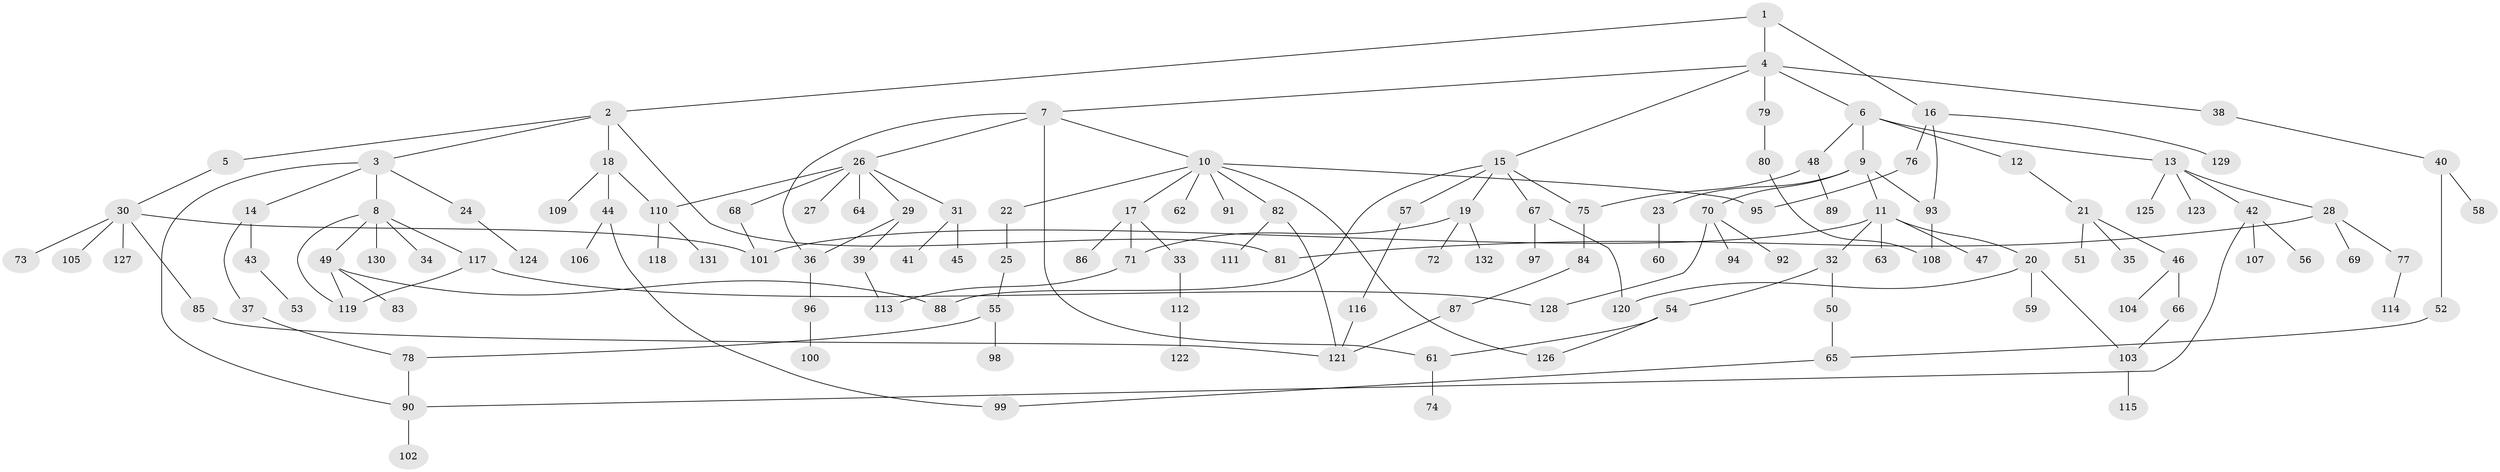 // coarse degree distribution, {3: 0.20212765957446807, 5: 0.06382978723404255, 6: 0.031914893617021274, 2: 0.23404255319148937, 9: 0.010638297872340425, 8: 0.02127659574468085, 7: 0.02127659574468085, 1: 0.3829787234042553, 4: 0.031914893617021274}
// Generated by graph-tools (version 1.1) at 2025/51/02/27/25 19:51:36]
// undirected, 132 vertices, 158 edges
graph export_dot {
graph [start="1"]
  node [color=gray90,style=filled];
  1;
  2;
  3;
  4;
  5;
  6;
  7;
  8;
  9;
  10;
  11;
  12;
  13;
  14;
  15;
  16;
  17;
  18;
  19;
  20;
  21;
  22;
  23;
  24;
  25;
  26;
  27;
  28;
  29;
  30;
  31;
  32;
  33;
  34;
  35;
  36;
  37;
  38;
  39;
  40;
  41;
  42;
  43;
  44;
  45;
  46;
  47;
  48;
  49;
  50;
  51;
  52;
  53;
  54;
  55;
  56;
  57;
  58;
  59;
  60;
  61;
  62;
  63;
  64;
  65;
  66;
  67;
  68;
  69;
  70;
  71;
  72;
  73;
  74;
  75;
  76;
  77;
  78;
  79;
  80;
  81;
  82;
  83;
  84;
  85;
  86;
  87;
  88;
  89;
  90;
  91;
  92;
  93;
  94;
  95;
  96;
  97;
  98;
  99;
  100;
  101;
  102;
  103;
  104;
  105;
  106;
  107;
  108;
  109;
  110;
  111;
  112;
  113;
  114;
  115;
  116;
  117;
  118;
  119;
  120;
  121;
  122;
  123;
  124;
  125;
  126;
  127;
  128;
  129;
  130;
  131;
  132;
  1 -- 2;
  1 -- 4;
  1 -- 16;
  2 -- 3;
  2 -- 5;
  2 -- 18;
  2 -- 81;
  3 -- 8;
  3 -- 14;
  3 -- 24;
  3 -- 90;
  4 -- 6;
  4 -- 7;
  4 -- 15;
  4 -- 38;
  4 -- 79;
  5 -- 30;
  6 -- 9;
  6 -- 12;
  6 -- 13;
  6 -- 48;
  7 -- 10;
  7 -- 26;
  7 -- 36;
  7 -- 61;
  8 -- 34;
  8 -- 49;
  8 -- 117;
  8 -- 130;
  8 -- 119;
  9 -- 11;
  9 -- 23;
  9 -- 70;
  9 -- 93;
  10 -- 17;
  10 -- 22;
  10 -- 62;
  10 -- 82;
  10 -- 91;
  10 -- 95;
  10 -- 126;
  11 -- 20;
  11 -- 32;
  11 -- 47;
  11 -- 63;
  11 -- 101;
  12 -- 21;
  13 -- 28;
  13 -- 42;
  13 -- 123;
  13 -- 125;
  14 -- 37;
  14 -- 43;
  15 -- 19;
  15 -- 57;
  15 -- 67;
  15 -- 88;
  15 -- 75;
  16 -- 76;
  16 -- 93;
  16 -- 129;
  17 -- 33;
  17 -- 71;
  17 -- 86;
  18 -- 44;
  18 -- 109;
  18 -- 110;
  19 -- 72;
  19 -- 132;
  19 -- 71;
  20 -- 59;
  20 -- 103;
  20 -- 120;
  21 -- 35;
  21 -- 46;
  21 -- 51;
  22 -- 25;
  23 -- 60;
  24 -- 124;
  25 -- 55;
  26 -- 27;
  26 -- 29;
  26 -- 31;
  26 -- 64;
  26 -- 68;
  26 -- 110;
  28 -- 69;
  28 -- 77;
  28 -- 81;
  29 -- 36;
  29 -- 39;
  30 -- 73;
  30 -- 85;
  30 -- 101;
  30 -- 105;
  30 -- 127;
  31 -- 41;
  31 -- 45;
  32 -- 50;
  32 -- 54;
  33 -- 112;
  36 -- 96;
  37 -- 78;
  38 -- 40;
  39 -- 113;
  40 -- 52;
  40 -- 58;
  42 -- 56;
  42 -- 107;
  42 -- 90;
  43 -- 53;
  44 -- 106;
  44 -- 99;
  46 -- 66;
  46 -- 104;
  48 -- 75;
  48 -- 89;
  49 -- 83;
  49 -- 119;
  49 -- 88;
  50 -- 65;
  52 -- 65;
  54 -- 61;
  54 -- 126;
  55 -- 98;
  55 -- 78;
  57 -- 116;
  61 -- 74;
  65 -- 99;
  66 -- 103;
  67 -- 97;
  67 -- 120;
  68 -- 101;
  70 -- 92;
  70 -- 94;
  70 -- 128;
  71 -- 113;
  75 -- 84;
  76 -- 95;
  77 -- 114;
  78 -- 90;
  79 -- 80;
  80 -- 108;
  82 -- 111;
  82 -- 121;
  84 -- 87;
  85 -- 121;
  87 -- 121;
  90 -- 102;
  93 -- 108;
  96 -- 100;
  103 -- 115;
  110 -- 118;
  110 -- 131;
  112 -- 122;
  116 -- 121;
  117 -- 128;
  117 -- 119;
}
